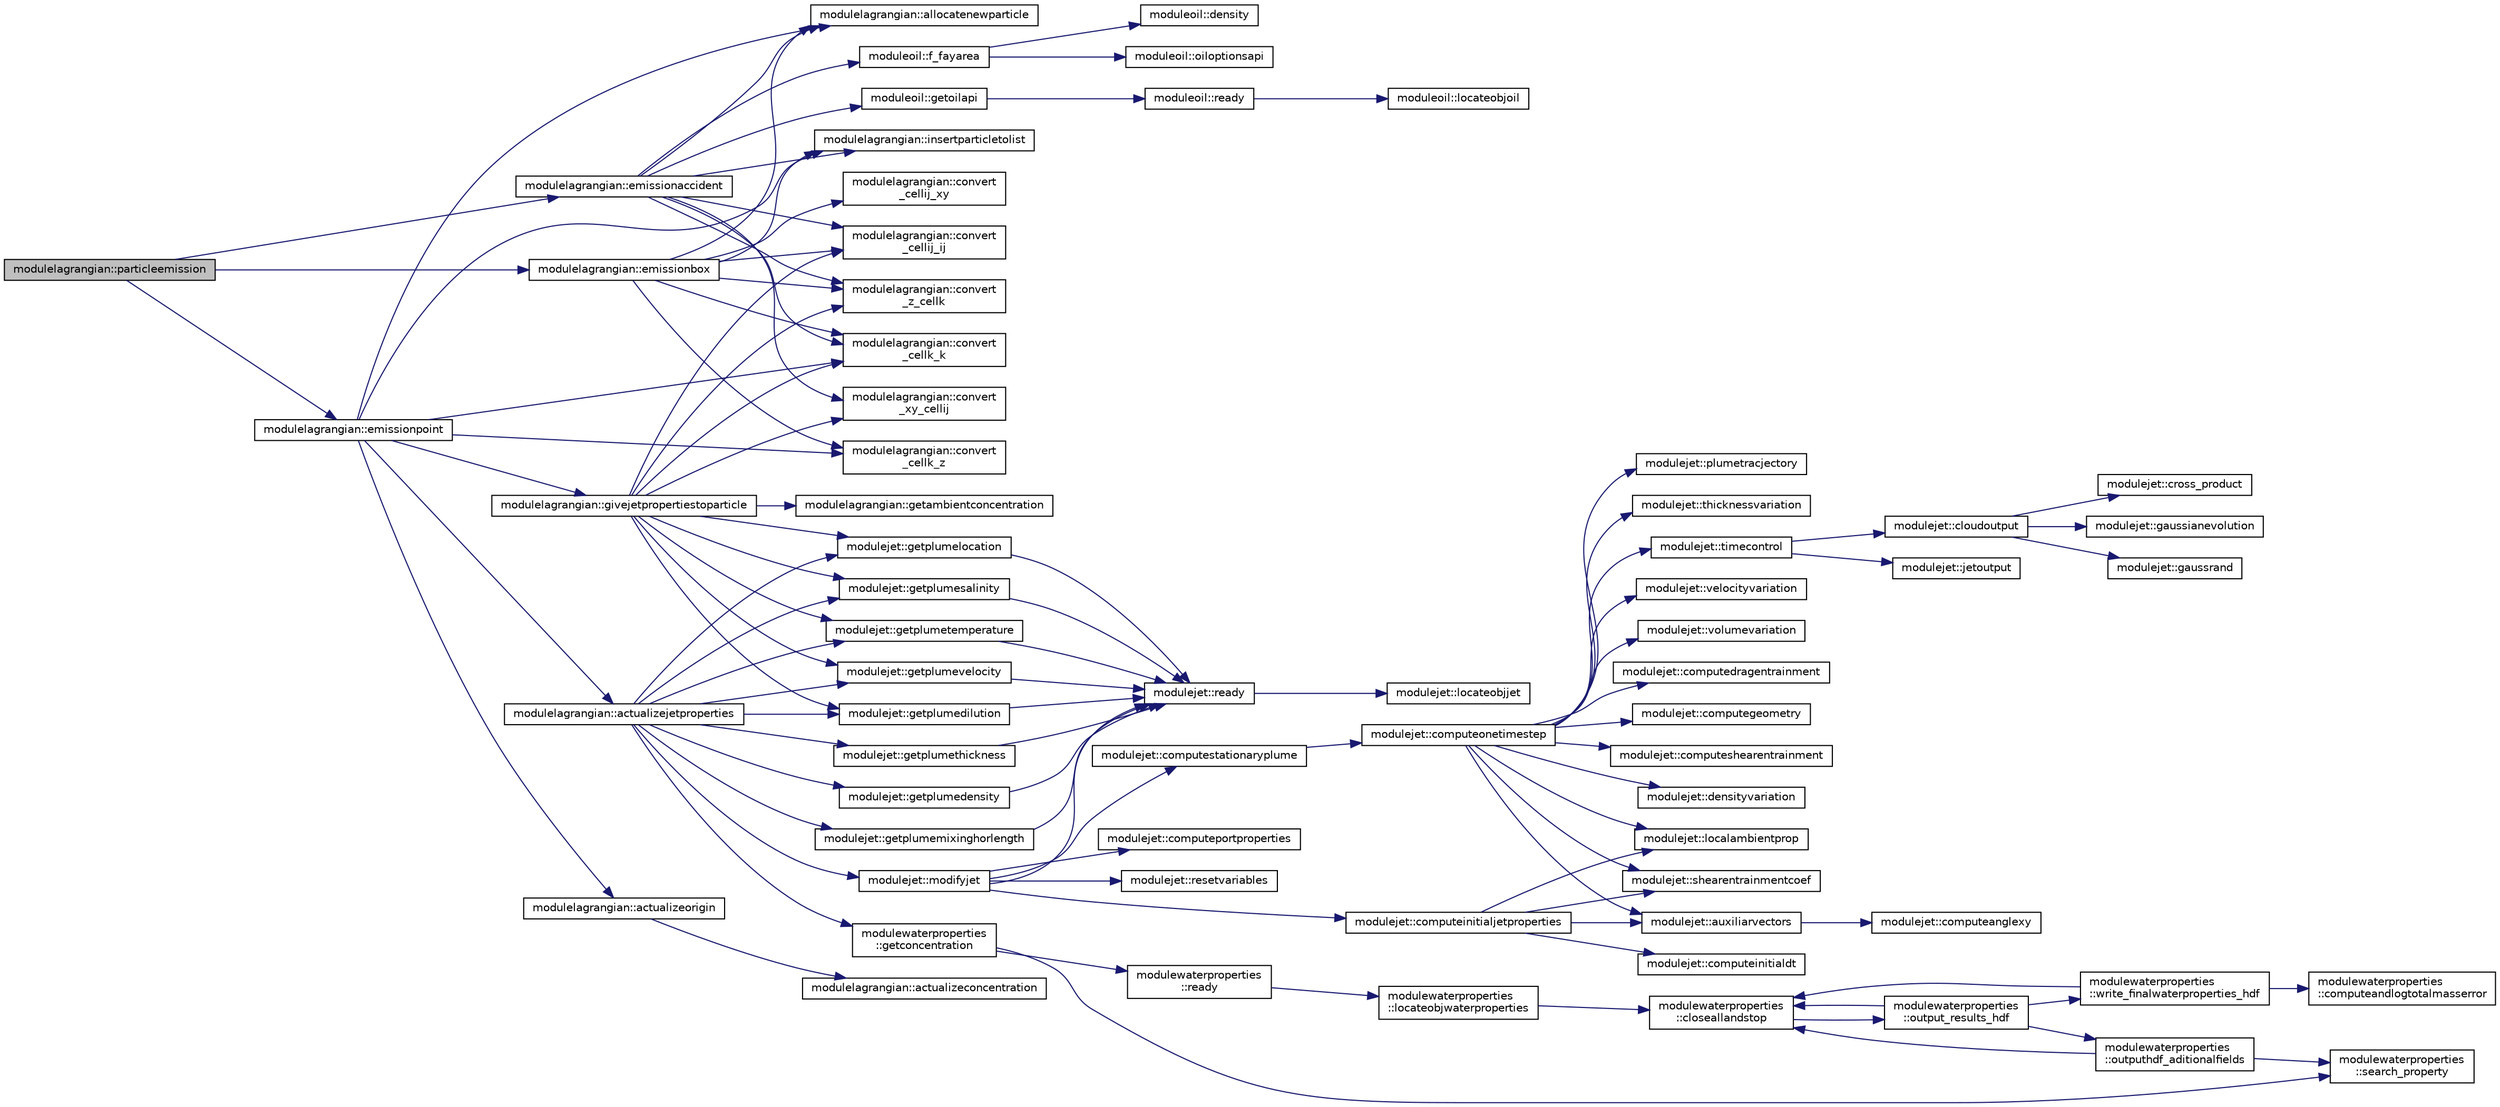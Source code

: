 digraph "modulelagrangian::particleemission"
{
 // LATEX_PDF_SIZE
  edge [fontname="Helvetica",fontsize="10",labelfontname="Helvetica",labelfontsize="10"];
  node [fontname="Helvetica",fontsize="10",shape=record];
  rankdir="LR";
  Node1 [label="modulelagrangian::particleemission",height=0.2,width=0.4,color="black", fillcolor="grey75", style="filled", fontcolor="black",tooltip=" "];
  Node1 -> Node2 [color="midnightblue",fontsize="10",style="solid",fontname="Helvetica"];
  Node2 [label="modulelagrangian::emissionaccident",height=0.2,width=0.4,color="black", fillcolor="white", style="filled",URL="$namespacemodulelagrangian.html#a979d39b0267ea25c8a2db002477e9ffd",tooltip=" "];
  Node2 -> Node3 [color="midnightblue",fontsize="10",style="solid",fontname="Helvetica"];
  Node3 [label="modulelagrangian::allocatenewparticle",height=0.2,width=0.4,color="black", fillcolor="white", style="filled",URL="$namespacemodulelagrangian.html#aaf265958f7abd87e754e7ff44745bdf0",tooltip=" "];
  Node2 -> Node4 [color="midnightblue",fontsize="10",style="solid",fontname="Helvetica"];
  Node4 [label="modulelagrangian::convert\l_cellij_ij",height=0.2,width=0.4,color="black", fillcolor="white", style="filled",URL="$namespacemodulelagrangian.html#acf4d2d03d6e5a08dbd6f22a256ca3d91",tooltip=" "];
  Node2 -> Node5 [color="midnightblue",fontsize="10",style="solid",fontname="Helvetica"];
  Node5 [label="modulelagrangian::convert\l_cellk_k",height=0.2,width=0.4,color="black", fillcolor="white", style="filled",URL="$namespacemodulelagrangian.html#ab49d9104b72e09c3e511a3c37180d96b",tooltip=" "];
  Node2 -> Node6 [color="midnightblue",fontsize="10",style="solid",fontname="Helvetica"];
  Node6 [label="modulelagrangian::convert\l_xy_cellij",height=0.2,width=0.4,color="black", fillcolor="white", style="filled",URL="$namespacemodulelagrangian.html#ac9070324e55670920f08443dd42938d9",tooltip=" "];
  Node2 -> Node7 [color="midnightblue",fontsize="10",style="solid",fontname="Helvetica"];
  Node7 [label="modulelagrangian::convert\l_z_cellk",height=0.2,width=0.4,color="black", fillcolor="white", style="filled",URL="$namespacemodulelagrangian.html#a457d6182588e8e1d9cc86c35a53690f7",tooltip=" "];
  Node2 -> Node8 [color="midnightblue",fontsize="10",style="solid",fontname="Helvetica"];
  Node8 [label="moduleoil::f_fayarea",height=0.2,width=0.4,color="black", fillcolor="white", style="filled",URL="$namespacemoduleoil.html#aae34355db8babcba835b1b3af18baa95",tooltip=" "];
  Node8 -> Node9 [color="midnightblue",fontsize="10",style="solid",fontname="Helvetica"];
  Node9 [label="moduleoil::density",height=0.2,width=0.4,color="black", fillcolor="white", style="filled",URL="$namespacemoduleoil.html#a9b26683d1a6211ffa180e7c4004596be",tooltip=" "];
  Node8 -> Node10 [color="midnightblue",fontsize="10",style="solid",fontname="Helvetica"];
  Node10 [label="moduleoil::oiloptionsapi",height=0.2,width=0.4,color="black", fillcolor="white", style="filled",URL="$namespacemoduleoil.html#a25b9c130249a4691ccc1c06b3bae5a4e",tooltip=" "];
  Node2 -> Node11 [color="midnightblue",fontsize="10",style="solid",fontname="Helvetica"];
  Node11 [label="moduleoil::getoilapi",height=0.2,width=0.4,color="black", fillcolor="white", style="filled",URL="$namespacemoduleoil.html#abeaffbf39f30e3630cefa9fdf3a69e82",tooltip=" "];
  Node11 -> Node12 [color="midnightblue",fontsize="10",style="solid",fontname="Helvetica"];
  Node12 [label="moduleoil::ready",height=0.2,width=0.4,color="black", fillcolor="white", style="filled",URL="$namespacemoduleoil.html#a16763a360a31b49d4f67bbba295472a5",tooltip=" "];
  Node12 -> Node13 [color="midnightblue",fontsize="10",style="solid",fontname="Helvetica"];
  Node13 [label="moduleoil::locateobjoil",height=0.2,width=0.4,color="black", fillcolor="white", style="filled",URL="$namespacemoduleoil.html#aa0854458437dd99f9ef2103ed4f048b4",tooltip=" "];
  Node2 -> Node14 [color="midnightblue",fontsize="10",style="solid",fontname="Helvetica"];
  Node14 [label="modulelagrangian::insertparticletolist",height=0.2,width=0.4,color="black", fillcolor="white", style="filled",URL="$namespacemodulelagrangian.html#a96b3fbaf01697148bac38553d6198dc3",tooltip=" "];
  Node1 -> Node15 [color="midnightblue",fontsize="10",style="solid",fontname="Helvetica"];
  Node15 [label="modulelagrangian::emissionbox",height=0.2,width=0.4,color="black", fillcolor="white", style="filled",URL="$namespacemodulelagrangian.html#a909284268900b0a5945c1fde9e70be9c",tooltip=" "];
  Node15 -> Node3 [color="midnightblue",fontsize="10",style="solid",fontname="Helvetica"];
  Node15 -> Node4 [color="midnightblue",fontsize="10",style="solid",fontname="Helvetica"];
  Node15 -> Node16 [color="midnightblue",fontsize="10",style="solid",fontname="Helvetica"];
  Node16 [label="modulelagrangian::convert\l_cellij_xy",height=0.2,width=0.4,color="black", fillcolor="white", style="filled",URL="$namespacemodulelagrangian.html#afc4e34e45162b06f3c0a80ae1e000fe8",tooltip=" "];
  Node15 -> Node5 [color="midnightblue",fontsize="10",style="solid",fontname="Helvetica"];
  Node15 -> Node17 [color="midnightblue",fontsize="10",style="solid",fontname="Helvetica"];
  Node17 [label="modulelagrangian::convert\l_cellk_z",height=0.2,width=0.4,color="black", fillcolor="white", style="filled",URL="$namespacemodulelagrangian.html#a57a623f0deb9516670279b9b6aad02a1",tooltip=" "];
  Node15 -> Node7 [color="midnightblue",fontsize="10",style="solid",fontname="Helvetica"];
  Node15 -> Node14 [color="midnightblue",fontsize="10",style="solid",fontname="Helvetica"];
  Node1 -> Node18 [color="midnightblue",fontsize="10",style="solid",fontname="Helvetica"];
  Node18 [label="modulelagrangian::emissionpoint",height=0.2,width=0.4,color="black", fillcolor="white", style="filled",URL="$namespacemodulelagrangian.html#a2c2297af310e54bf92d0a22b49d375ca",tooltip=" "];
  Node18 -> Node19 [color="midnightblue",fontsize="10",style="solid",fontname="Helvetica"];
  Node19 [label="modulelagrangian::actualizejetproperties",height=0.2,width=0.4,color="black", fillcolor="white", style="filled",URL="$namespacemodulelagrangian.html#a10887a715db0d544ed022e6dc66acdb2",tooltip=" "];
  Node19 -> Node20 [color="midnightblue",fontsize="10",style="solid",fontname="Helvetica"];
  Node20 [label="modulewaterproperties\l::getconcentration",height=0.2,width=0.4,color="black", fillcolor="white", style="filled",URL="$namespacemodulewaterproperties.html#a45cbba90a6054db2070c49281da1ef56",tooltip=" "];
  Node20 -> Node21 [color="midnightblue",fontsize="10",style="solid",fontname="Helvetica"];
  Node21 [label="modulewaterproperties\l::ready",height=0.2,width=0.4,color="black", fillcolor="white", style="filled",URL="$namespacemodulewaterproperties.html#ad54774dedce486739249cb10b4de21e2",tooltip=" "];
  Node21 -> Node22 [color="midnightblue",fontsize="10",style="solid",fontname="Helvetica"];
  Node22 [label="modulewaterproperties\l::locateobjwaterproperties",height=0.2,width=0.4,color="black", fillcolor="white", style="filled",URL="$namespacemodulewaterproperties.html#ae4516d6c7f3687b0293515314b0ade90",tooltip=" "];
  Node22 -> Node23 [color="midnightblue",fontsize="10",style="solid",fontname="Helvetica"];
  Node23 [label="modulewaterproperties\l::closeallandstop",height=0.2,width=0.4,color="black", fillcolor="white", style="filled",URL="$namespacemodulewaterproperties.html#a5bb74dfe4637836633ca6817a4a72758",tooltip=" "];
  Node23 -> Node24 [color="midnightblue",fontsize="10",style="solid",fontname="Helvetica"];
  Node24 [label="modulewaterproperties\l::output_results_hdf",height=0.2,width=0.4,color="black", fillcolor="white", style="filled",URL="$namespacemodulewaterproperties.html#a78143a2ee73e78a6441a03852a7b9f9a",tooltip=" "];
  Node24 -> Node23 [color="midnightblue",fontsize="10",style="solid",fontname="Helvetica"];
  Node24 -> Node25 [color="midnightblue",fontsize="10",style="solid",fontname="Helvetica"];
  Node25 [label="modulewaterproperties\l::outputhdf_aditionalfields",height=0.2,width=0.4,color="black", fillcolor="white", style="filled",URL="$namespacemodulewaterproperties.html#a0e590dc368b505cd9ea918d724d3eee3",tooltip=" "];
  Node25 -> Node23 [color="midnightblue",fontsize="10",style="solid",fontname="Helvetica"];
  Node25 -> Node26 [color="midnightblue",fontsize="10",style="solid",fontname="Helvetica"];
  Node26 [label="modulewaterproperties\l::search_property",height=0.2,width=0.4,color="black", fillcolor="white", style="filled",URL="$namespacemodulewaterproperties.html#ae6b7d758da27fb15faee52b3ed14029d",tooltip=" "];
  Node24 -> Node27 [color="midnightblue",fontsize="10",style="solid",fontname="Helvetica"];
  Node27 [label="modulewaterproperties\l::write_finalwaterproperties_hdf",height=0.2,width=0.4,color="black", fillcolor="white", style="filled",URL="$namespacemodulewaterproperties.html#a2893cea8ca427b1290aeb65593659aa0",tooltip=" "];
  Node27 -> Node23 [color="midnightblue",fontsize="10",style="solid",fontname="Helvetica"];
  Node27 -> Node28 [color="midnightblue",fontsize="10",style="solid",fontname="Helvetica"];
  Node28 [label="modulewaterproperties\l::computeandlogtotalmasserror",height=0.2,width=0.4,color="black", fillcolor="white", style="filled",URL="$namespacemodulewaterproperties.html#af1b9165b0e72747e4478868c7e5eff00",tooltip=" "];
  Node20 -> Node26 [color="midnightblue",fontsize="10",style="solid",fontname="Helvetica"];
  Node19 -> Node29 [color="midnightblue",fontsize="10",style="solid",fontname="Helvetica"];
  Node29 [label="modulejet::getplumedensity",height=0.2,width=0.4,color="black", fillcolor="white", style="filled",URL="$namespacemodulejet.html#aace5b51fdfea28b29ddf40d44b7805b4",tooltip=" "];
  Node29 -> Node30 [color="midnightblue",fontsize="10",style="solid",fontname="Helvetica"];
  Node30 [label="modulejet::ready",height=0.2,width=0.4,color="black", fillcolor="white", style="filled",URL="$namespacemodulejet.html#a08cf17884b67eb6e393c3f7553f6398f",tooltip=" "];
  Node30 -> Node31 [color="midnightblue",fontsize="10",style="solid",fontname="Helvetica"];
  Node31 [label="modulejet::locateobjjet",height=0.2,width=0.4,color="black", fillcolor="white", style="filled",URL="$namespacemodulejet.html#a0b2668a76b18f69741deda8796740f8f",tooltip=" "];
  Node19 -> Node32 [color="midnightblue",fontsize="10",style="solid",fontname="Helvetica"];
  Node32 [label="modulejet::getplumedilution",height=0.2,width=0.4,color="black", fillcolor="white", style="filled",URL="$namespacemodulejet.html#a5bd04e69691ddf86217eae82701cb7ea",tooltip=" "];
  Node32 -> Node30 [color="midnightblue",fontsize="10",style="solid",fontname="Helvetica"];
  Node19 -> Node33 [color="midnightblue",fontsize="10",style="solid",fontname="Helvetica"];
  Node33 [label="modulejet::getplumelocation",height=0.2,width=0.4,color="black", fillcolor="white", style="filled",URL="$namespacemodulejet.html#a864a38eff68cbab56308586d389f202b",tooltip=" "];
  Node33 -> Node30 [color="midnightblue",fontsize="10",style="solid",fontname="Helvetica"];
  Node19 -> Node34 [color="midnightblue",fontsize="10",style="solid",fontname="Helvetica"];
  Node34 [label="modulejet::getplumemixinghorlength",height=0.2,width=0.4,color="black", fillcolor="white", style="filled",URL="$namespacemodulejet.html#a105341ffdec09f8266a68d6db9beba7f",tooltip=" "];
  Node34 -> Node30 [color="midnightblue",fontsize="10",style="solid",fontname="Helvetica"];
  Node19 -> Node35 [color="midnightblue",fontsize="10",style="solid",fontname="Helvetica"];
  Node35 [label="modulejet::getplumesalinity",height=0.2,width=0.4,color="black", fillcolor="white", style="filled",URL="$namespacemodulejet.html#a6a3b06a4b31a48d3feabf8b545a6e8b2",tooltip=" "];
  Node35 -> Node30 [color="midnightblue",fontsize="10",style="solid",fontname="Helvetica"];
  Node19 -> Node36 [color="midnightblue",fontsize="10",style="solid",fontname="Helvetica"];
  Node36 [label="modulejet::getplumetemperature",height=0.2,width=0.4,color="black", fillcolor="white", style="filled",URL="$namespacemodulejet.html#aa64ddb0bd7c80f966b8ec54eb9a36c7c",tooltip=" "];
  Node36 -> Node30 [color="midnightblue",fontsize="10",style="solid",fontname="Helvetica"];
  Node19 -> Node37 [color="midnightblue",fontsize="10",style="solid",fontname="Helvetica"];
  Node37 [label="modulejet::getplumethickness",height=0.2,width=0.4,color="black", fillcolor="white", style="filled",URL="$namespacemodulejet.html#a50ced2ba527ab243cd3228d18867695d",tooltip=" "];
  Node37 -> Node30 [color="midnightblue",fontsize="10",style="solid",fontname="Helvetica"];
  Node19 -> Node38 [color="midnightblue",fontsize="10",style="solid",fontname="Helvetica"];
  Node38 [label="modulejet::getplumevelocity",height=0.2,width=0.4,color="black", fillcolor="white", style="filled",URL="$namespacemodulejet.html#ab7e7ab36f584f4edd9e7f7835d1e0cee",tooltip=" "];
  Node38 -> Node30 [color="midnightblue",fontsize="10",style="solid",fontname="Helvetica"];
  Node19 -> Node39 [color="midnightblue",fontsize="10",style="solid",fontname="Helvetica"];
  Node39 [label="modulejet::modifyjet",height=0.2,width=0.4,color="black", fillcolor="white", style="filled",URL="$namespacemodulejet.html#aabae5c457f7fe1dd3d3f540d56e94877",tooltip=" "];
  Node39 -> Node40 [color="midnightblue",fontsize="10",style="solid",fontname="Helvetica"];
  Node40 [label="modulejet::computeinitialjetproperties",height=0.2,width=0.4,color="black", fillcolor="white", style="filled",URL="$namespacemodulejet.html#a8b1ef801e649c2313fee9754d2aeb58a",tooltip=" "];
  Node40 -> Node41 [color="midnightblue",fontsize="10",style="solid",fontname="Helvetica"];
  Node41 [label="modulejet::auxiliarvectors",height=0.2,width=0.4,color="black", fillcolor="white", style="filled",URL="$namespacemodulejet.html#a188ea99d96436b044d3ea76f4ddfa467",tooltip=" "];
  Node41 -> Node42 [color="midnightblue",fontsize="10",style="solid",fontname="Helvetica"];
  Node42 [label="modulejet::computeanglexy",height=0.2,width=0.4,color="black", fillcolor="white", style="filled",URL="$namespacemodulejet.html#adbbd50d3810071999488736815c23285",tooltip=" "];
  Node40 -> Node43 [color="midnightblue",fontsize="10",style="solid",fontname="Helvetica"];
  Node43 [label="modulejet::computeinitialdt",height=0.2,width=0.4,color="black", fillcolor="white", style="filled",URL="$namespacemodulejet.html#a0425b9fdbf288a0e893428f44a92b9ea",tooltip=" "];
  Node40 -> Node44 [color="midnightblue",fontsize="10",style="solid",fontname="Helvetica"];
  Node44 [label="modulejet::localambientprop",height=0.2,width=0.4,color="black", fillcolor="white", style="filled",URL="$namespacemodulejet.html#a1eea8311f846796ccfa34a65730c5c55",tooltip=" "];
  Node40 -> Node45 [color="midnightblue",fontsize="10",style="solid",fontname="Helvetica"];
  Node45 [label="modulejet::shearentrainmentcoef",height=0.2,width=0.4,color="black", fillcolor="white", style="filled",URL="$namespacemodulejet.html#afbaba1fae7aab0a9a372600923511fed",tooltip=" "];
  Node39 -> Node46 [color="midnightblue",fontsize="10",style="solid",fontname="Helvetica"];
  Node46 [label="modulejet::computeportproperties",height=0.2,width=0.4,color="black", fillcolor="white", style="filled",URL="$namespacemodulejet.html#a6a2424bc396ad0eed996ed0d75430e3b",tooltip=" "];
  Node39 -> Node47 [color="midnightblue",fontsize="10",style="solid",fontname="Helvetica"];
  Node47 [label="modulejet::computestationaryplume",height=0.2,width=0.4,color="black", fillcolor="white", style="filled",URL="$namespacemodulejet.html#aa0e9555f7e9aa809220382ec3e33e9a5",tooltip=" "];
  Node47 -> Node48 [color="midnightblue",fontsize="10",style="solid",fontname="Helvetica"];
  Node48 [label="modulejet::computeonetimestep",height=0.2,width=0.4,color="black", fillcolor="white", style="filled",URL="$namespacemodulejet.html#aa7fe235d6b33c696f614897ed43a1e19",tooltip=" "];
  Node48 -> Node41 [color="midnightblue",fontsize="10",style="solid",fontname="Helvetica"];
  Node48 -> Node49 [color="midnightblue",fontsize="10",style="solid",fontname="Helvetica"];
  Node49 [label="modulejet::computedragentrainment",height=0.2,width=0.4,color="black", fillcolor="white", style="filled",URL="$namespacemodulejet.html#a8bbbce93ba8d9ba74525873c550cdf8b",tooltip=" "];
  Node48 -> Node50 [color="midnightblue",fontsize="10",style="solid",fontname="Helvetica"];
  Node50 [label="modulejet::computegeometry",height=0.2,width=0.4,color="black", fillcolor="white", style="filled",URL="$namespacemodulejet.html#a0d3bcdd114f549e27a46b673224a1f35",tooltip=" "];
  Node48 -> Node51 [color="midnightblue",fontsize="10",style="solid",fontname="Helvetica"];
  Node51 [label="modulejet::computeshearentrainment",height=0.2,width=0.4,color="black", fillcolor="white", style="filled",URL="$namespacemodulejet.html#a21b954c77f4addf0f268edc0e9448a18",tooltip=" "];
  Node48 -> Node52 [color="midnightblue",fontsize="10",style="solid",fontname="Helvetica"];
  Node52 [label="modulejet::densityvariation",height=0.2,width=0.4,color="black", fillcolor="white", style="filled",URL="$namespacemodulejet.html#a05449786a790959e45db1fc1bd9f93f6",tooltip=" "];
  Node48 -> Node44 [color="midnightblue",fontsize="10",style="solid",fontname="Helvetica"];
  Node48 -> Node53 [color="midnightblue",fontsize="10",style="solid",fontname="Helvetica"];
  Node53 [label="modulejet::plumetracjectory",height=0.2,width=0.4,color="black", fillcolor="white", style="filled",URL="$namespacemodulejet.html#a9175197cbe465e40fa03bc6a7c788871",tooltip=" "];
  Node48 -> Node45 [color="midnightblue",fontsize="10",style="solid",fontname="Helvetica"];
  Node48 -> Node54 [color="midnightblue",fontsize="10",style="solid",fontname="Helvetica"];
  Node54 [label="modulejet::thicknessvariation",height=0.2,width=0.4,color="black", fillcolor="white", style="filled",URL="$namespacemodulejet.html#a5241bdca6d72d79d96fdc8d9b63a291a",tooltip=" "];
  Node48 -> Node55 [color="midnightblue",fontsize="10",style="solid",fontname="Helvetica"];
  Node55 [label="modulejet::timecontrol",height=0.2,width=0.4,color="black", fillcolor="white", style="filled",URL="$namespacemodulejet.html#a7518a8afbcafcfeedfc10f5a3a205b33",tooltip=" "];
  Node55 -> Node56 [color="midnightblue",fontsize="10",style="solid",fontname="Helvetica"];
  Node56 [label="modulejet::cloudoutput",height=0.2,width=0.4,color="black", fillcolor="white", style="filled",URL="$namespacemodulejet.html#a61dad6f878bf6cce690b9523901012ac",tooltip=" "];
  Node56 -> Node57 [color="midnightblue",fontsize="10",style="solid",fontname="Helvetica"];
  Node57 [label="modulejet::cross_product",height=0.2,width=0.4,color="black", fillcolor="white", style="filled",URL="$namespacemodulejet.html#a2cbc865fd41278d7ee8a6b0036bc3114",tooltip="===================================================================="];
  Node56 -> Node58 [color="midnightblue",fontsize="10",style="solid",fontname="Helvetica"];
  Node58 [label="modulejet::gaussianevolution",height=0.2,width=0.4,color="black", fillcolor="white", style="filled",URL="$namespacemodulejet.html#a54205285b4f5a4d3d7204aa240f92d64",tooltip=" "];
  Node56 -> Node59 [color="midnightblue",fontsize="10",style="solid",fontname="Helvetica"];
  Node59 [label="modulejet::gaussrand",height=0.2,width=0.4,color="black", fillcolor="white", style="filled",URL="$namespacemodulejet.html#a5b1cd3a55b2e6494e998c7233db5ec58",tooltip=" "];
  Node55 -> Node60 [color="midnightblue",fontsize="10",style="solid",fontname="Helvetica"];
  Node60 [label="modulejet::jetoutput",height=0.2,width=0.4,color="black", fillcolor="white", style="filled",URL="$namespacemodulejet.html#a200bdafc097359afe09ed14b7a55d8b7",tooltip=" "];
  Node48 -> Node61 [color="midnightblue",fontsize="10",style="solid",fontname="Helvetica"];
  Node61 [label="modulejet::velocityvariation",height=0.2,width=0.4,color="black", fillcolor="white", style="filled",URL="$namespacemodulejet.html#a4aaeebe926aea33dd1391746d2cdaa32",tooltip=" "];
  Node48 -> Node62 [color="midnightblue",fontsize="10",style="solid",fontname="Helvetica"];
  Node62 [label="modulejet::volumevariation",height=0.2,width=0.4,color="black", fillcolor="white", style="filled",URL="$namespacemodulejet.html#abe8dc92537467b9dcd97c4a01b77f51c",tooltip=" "];
  Node39 -> Node30 [color="midnightblue",fontsize="10",style="solid",fontname="Helvetica"];
  Node39 -> Node63 [color="midnightblue",fontsize="10",style="solid",fontname="Helvetica"];
  Node63 [label="modulejet::resetvariables",height=0.2,width=0.4,color="black", fillcolor="white", style="filled",URL="$namespacemodulejet.html#ab0790a91803700e0bd5e3ef9db5242c1",tooltip=" "];
  Node18 -> Node64 [color="midnightblue",fontsize="10",style="solid",fontname="Helvetica"];
  Node64 [label="modulelagrangian::actualizeorigin",height=0.2,width=0.4,color="black", fillcolor="white", style="filled",URL="$namespacemodulelagrangian.html#a116b4ab6ebe8a380c1f61f5764053210",tooltip=" "];
  Node64 -> Node65 [color="midnightblue",fontsize="10",style="solid",fontname="Helvetica"];
  Node65 [label="modulelagrangian::actualizeconcentration",height=0.2,width=0.4,color="black", fillcolor="white", style="filled",URL="$namespacemodulelagrangian.html#a597916eb747603cbeb884fab22473311",tooltip=" "];
  Node18 -> Node3 [color="midnightblue",fontsize="10",style="solid",fontname="Helvetica"];
  Node18 -> Node5 [color="midnightblue",fontsize="10",style="solid",fontname="Helvetica"];
  Node18 -> Node17 [color="midnightblue",fontsize="10",style="solid",fontname="Helvetica"];
  Node18 -> Node66 [color="midnightblue",fontsize="10",style="solid",fontname="Helvetica"];
  Node66 [label="modulelagrangian::givejetpropertiestoparticle",height=0.2,width=0.4,color="black", fillcolor="white", style="filled",URL="$namespacemodulelagrangian.html#a71c61c30f1e91a2e99d88358b92559eb",tooltip=" "];
  Node66 -> Node4 [color="midnightblue",fontsize="10",style="solid",fontname="Helvetica"];
  Node66 -> Node5 [color="midnightblue",fontsize="10",style="solid",fontname="Helvetica"];
  Node66 -> Node6 [color="midnightblue",fontsize="10",style="solid",fontname="Helvetica"];
  Node66 -> Node7 [color="midnightblue",fontsize="10",style="solid",fontname="Helvetica"];
  Node66 -> Node67 [color="midnightblue",fontsize="10",style="solid",fontname="Helvetica"];
  Node67 [label="modulelagrangian::getambientconcentration",height=0.2,width=0.4,color="black", fillcolor="white", style="filled",URL="$namespacemodulelagrangian.html#a379f0c8ed7aad4570a94ad678e1dea6e",tooltip=" "];
  Node66 -> Node32 [color="midnightblue",fontsize="10",style="solid",fontname="Helvetica"];
  Node66 -> Node33 [color="midnightblue",fontsize="10",style="solid",fontname="Helvetica"];
  Node66 -> Node35 [color="midnightblue",fontsize="10",style="solid",fontname="Helvetica"];
  Node66 -> Node36 [color="midnightblue",fontsize="10",style="solid",fontname="Helvetica"];
  Node66 -> Node38 [color="midnightblue",fontsize="10",style="solid",fontname="Helvetica"];
  Node18 -> Node14 [color="midnightblue",fontsize="10",style="solid",fontname="Helvetica"];
}
